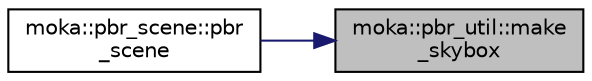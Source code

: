 digraph "moka::pbr_util::make_skybox"
{
 // LATEX_PDF_SIZE
  edge [fontname="Helvetica",fontsize="10",labelfontname="Helvetica",labelfontsize="10"];
  node [fontname="Helvetica",fontsize="10",shape=record];
  rankdir="RL";
  Node18 [label="moka::pbr_util::make\l_skybox",height=0.2,width=0.4,color="black", fillcolor="grey75", style="filled", fontcolor="black",tooltip="Create a skybox model."];
  Node18 -> Node19 [dir="back",color="midnightblue",fontsize="10",style="solid",fontname="Helvetica"];
  Node19 [label="moka::pbr_scene::pbr\l_scene",height=0.2,width=0.4,color="black", fillcolor="white", style="filled",URL="$classmoka_1_1pbr__scene.html#a6a5516f94cf0297f838aa3b819216fe9",tooltip="Create a new scene object."];
}
